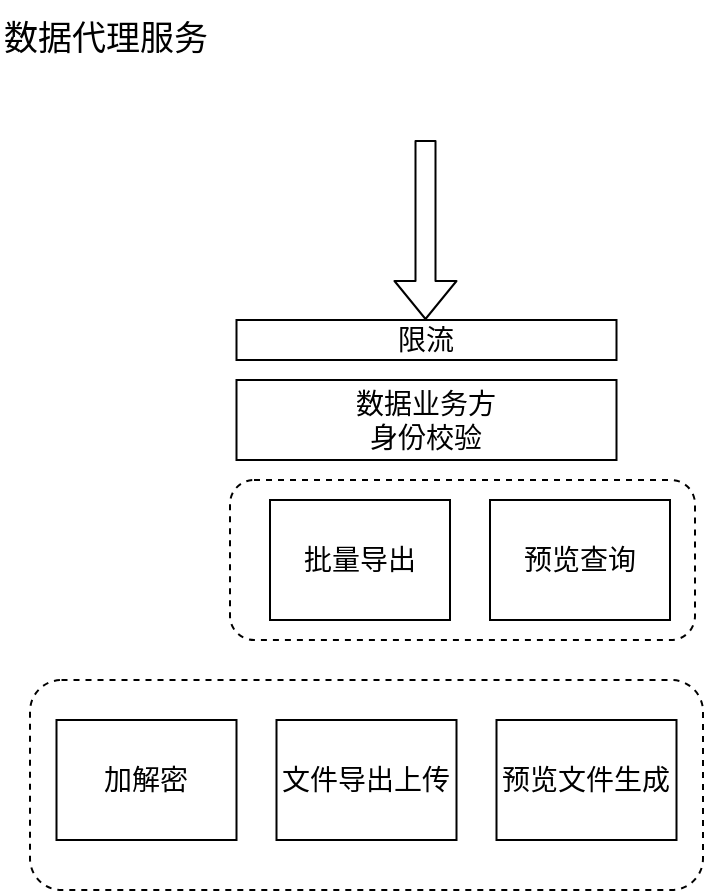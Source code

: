 <mxfile version="14.8.0" type="github">
  <diagram id="aJjgu968Vq-au6hg9y1u" name="Page-1">
    <mxGraphModel dx="1422" dy="882" grid="1" gridSize="10" guides="1" tooltips="1" connect="1" arrows="1" fold="1" page="1" pageScale="1" pageWidth="827" pageHeight="1169" math="0" shadow="0">
      <root>
        <mxCell id="0" />
        <mxCell id="1" parent="0" />
        <mxCell id="dPUVTBNXQHpE9e4aYWHR-1" value="" style="rounded=1;whiteSpace=wrap;html=1;fontSize=14;fillColor=none;dashed=1;strokeWidth=1;" vertex="1" parent="1">
          <mxGeometry x="195" y="330" width="232.5" height="80" as="geometry" />
        </mxCell>
        <mxCell id="dPUVTBNXQHpE9e4aYWHR-2" value="" style="rounded=1;whiteSpace=wrap;html=1;fontSize=14;fillColor=none;dashed=1;strokeWidth=1;" vertex="1" parent="1">
          <mxGeometry x="95" y="430" width="336.5" height="105" as="geometry" />
        </mxCell>
        <mxCell id="dPUVTBNXQHpE9e4aYWHR-3" value="数据业务方&lt;br&gt;身份校验" style="rounded=0;whiteSpace=wrap;html=1;fontSize=14;" vertex="1" parent="1">
          <mxGeometry x="198.25" y="280" width="190" height="40" as="geometry" />
        </mxCell>
        <mxCell id="dPUVTBNXQHpE9e4aYWHR-4" value="加解密" style="rounded=0;whiteSpace=wrap;html=1;fontSize=14;" vertex="1" parent="1">
          <mxGeometry x="108.25" y="450" width="90" height="60" as="geometry" />
        </mxCell>
        <mxCell id="dPUVTBNXQHpE9e4aYWHR-5" value="文件导出上传" style="rounded=0;whiteSpace=wrap;html=1;fontSize=14;" vertex="1" parent="1">
          <mxGeometry x="218.25" y="450" width="90" height="60" as="geometry" />
        </mxCell>
        <mxCell id="dPUVTBNXQHpE9e4aYWHR-6" value="预览文件生成" style="rounded=0;whiteSpace=wrap;html=1;fontSize=14;" vertex="1" parent="1">
          <mxGeometry x="328.25" y="450" width="90" height="60" as="geometry" />
        </mxCell>
        <mxCell id="dPUVTBNXQHpE9e4aYWHR-7" value="限流" style="rounded=0;whiteSpace=wrap;html=1;fontSize=14;" vertex="1" parent="1">
          <mxGeometry x="198.25" y="250" width="190" height="20" as="geometry" />
        </mxCell>
        <mxCell id="dPUVTBNXQHpE9e4aYWHR-8" value="批量导出" style="rounded=0;whiteSpace=wrap;html=1;fontSize=14;" vertex="1" parent="1">
          <mxGeometry x="215" y="340" width="90" height="60" as="geometry" />
        </mxCell>
        <mxCell id="dPUVTBNXQHpE9e4aYWHR-9" value="预览查询" style="rounded=0;whiteSpace=wrap;html=1;fontSize=14;" vertex="1" parent="1">
          <mxGeometry x="325" y="340" width="90" height="60" as="geometry" />
        </mxCell>
        <mxCell id="dPUVTBNXQHpE9e4aYWHR-10" value="" style="shape=flexArrow;endArrow=classic;html=1;fontSize=14;entryX=0.5;entryY=0;entryDx=0;entryDy=0;" edge="1" parent="1">
          <mxGeometry width="50" height="50" relative="1" as="geometry">
            <mxPoint x="292.75" y="160" as="sourcePoint" />
            <mxPoint x="292.75" y="250" as="targetPoint" />
          </mxGeometry>
        </mxCell>
        <mxCell id="dPUVTBNXQHpE9e4aYWHR-11" value="数据代理服务" style="text;html=1;strokeColor=none;fillColor=none;align=left;verticalAlign=middle;whiteSpace=wrap;rounded=0;dashed=1;fontSize=17;" vertex="1" parent="1">
          <mxGeometry x="80" y="90" width="117.5" height="40" as="geometry" />
        </mxCell>
      </root>
    </mxGraphModel>
  </diagram>
</mxfile>
